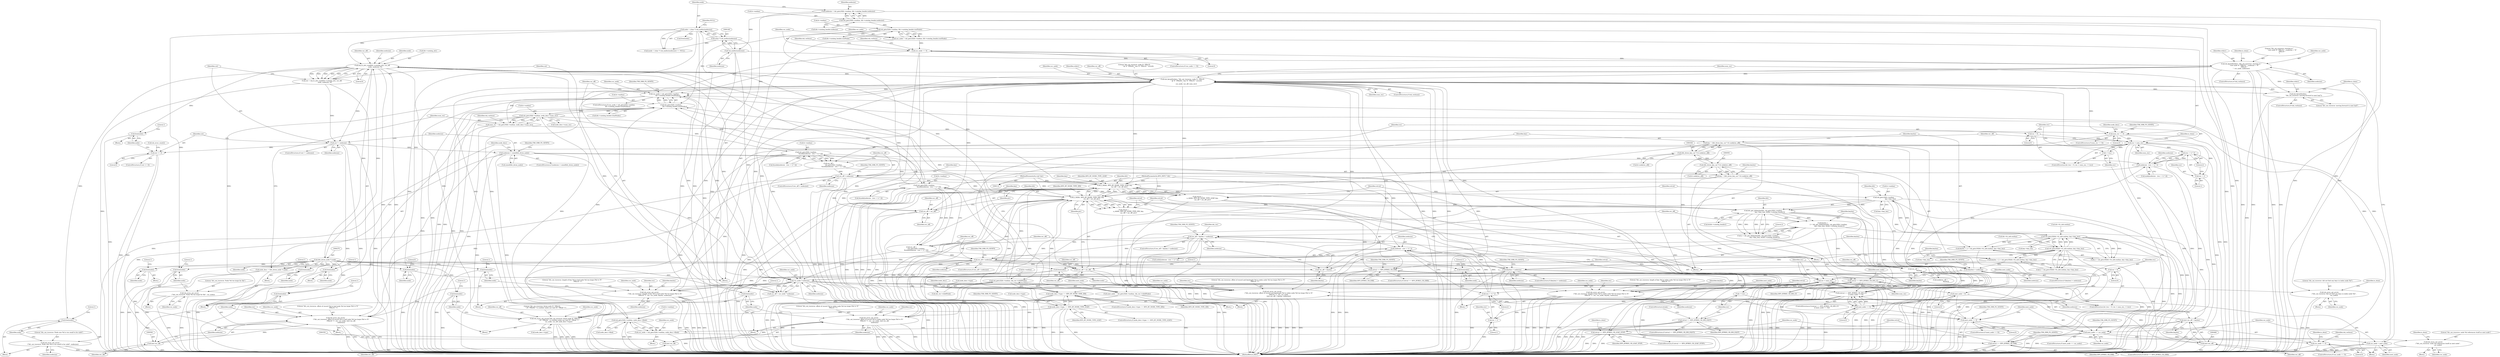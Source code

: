 digraph "0_sleuthkit_114cd3d0aac8bd1aeaf4b33840feb0163d342d5b@API" {
"1000227" [label="(Call,tsk_fs_attr_read(hfs->catalog_attr, cur_off,\n            node, nodesize, 0))"];
"1000220" [label="(Call,cur_off = cur_node * nodesize)"];
"1000222" [label="(Call,cur_node * nodesize)"];
"1000199" [label="(Call,cur_node > tsk_getu32(fs->endian,\n                hfs->catalog_header.totalNodes))"];
"1000283" [label="(Call,tsk_fprintf(stderr, \"hfs_cat_traverse: node %\" PRIu32\n                \" @ %\" PRIu64 \" has %\" PRIu16 \" records\n\",\n                cur_node, cur_off, num_rec))"];
"1000181" [label="(Call,tsk_fprintf(stderr, \"hfs_cat_traverse: starting at \"\n            \"root node %\" PRIu32 \"; nodesize = %\"\n            PRIu16 \"\n\", cur_node, nodesize))"];
"1000166" [label="(Call,cur_node == 0)"];
"1000154" [label="(Call,cur_node = tsk_getu32(fs->endian, hfs->catalog_header.rootNode))"];
"1000156" [label="(Call,tsk_getu32(fs->endian, hfs->catalog_header.rootNode))"];
"1000134" [label="(Call,tsk_getu16(fs->endian, hfs->catalog_header.nodesize))"];
"1000149" [label="(Call,tsk_malloc(nodesize))"];
"1000132" [label="(Call,nodesize = tsk_getu16(fs->endian, hfs->catalog_header.nodesize))"];
"1000683" [label="(Call,tsk_fprintf(stderr,\n                        \"hfs_cat_traverse: moving forward to next leaf\"))"];
"1000227" [label="(Call,tsk_fs_attr_read(hfs->catalog_attr, cur_off,\n            node, nodesize, 0))"];
"1000145" [label="(Call,node = (char *) tsk_malloc(nodesize))"];
"1000147" [label="(Call,(char *) tsk_malloc(nodesize))"];
"1000269" [label="(Call,(hfs_btree_node *) node)"];
"1000272" [label="(Call,num_rec = tsk_getu16(fs->endian, node_desc->num_rec))"];
"1000274" [label="(Call,tsk_getu16(fs->endian, node_desc->num_rec))"];
"1000201" [label="(Call,tsk_getu32(fs->endian,\n                hfs->catalog_header.totalNodes))"];
"1000555" [label="(Call,tsk_getu16(fs->endian,\n                    &node[nodesize - (rec + 1) * 2]))"];
"1000328" [label="(Call,tsk_getu16(fs->endian,\n                    &node[nodesize - (rec + 1) * 2]))"];
"1000486" [label="(Call,tsk_getu32(fs->endian, idx_rec->childNode))"];
"1000440" [label="(Call,tsk_getu16(fs->endian,\n                            key->key_len))"];
"1000373" [label="(Call,tsk_getu16(hfs->fs_info.endian, key->key_len))"];
"1000600" [label="(Call,tsk_getu16(hfs->fs_info.endian, key->key_len))"];
"1000666" [label="(Call,tsk_getu32(fs->endian, node_desc->flink))"];
"1000527" [label="(Call,cur_node = next_node)"];
"1000514" [label="(Call,next_node == cur_node)"];
"1000500" [label="(Call,next_node == 0)"];
"1000308" [label="(Call,next_node = 0)"];
"1000428" [label="(Call,next_node == 0)"];
"1000484" [label="(Call,next_node = tsk_getu32(fs->endian, idx_rec->childNode))"];
"1000674" [label="(Call,cur_node == 0)"];
"1000664" [label="(Call,cur_node = tsk_getu32(fs->endian, node_desc->flink))"];
"1000253" [label="(Call,nodesize < sizeof(hfs_btree_node))"];
"1000236" [label="(Call,cnt != nodesize)"];
"1000225" [label="(Call,cnt = tsk_fs_attr_read(hfs->catalog_attr, cur_off,\n            node, nodesize, 0))"];
"1000610" [label="(Call,(keylen) > nodesize)"];
"1000596" [label="(Call,keylen = 2 + tsk_getu16(hfs->fs_info.endian, key->key_len))"];
"1000570" [label="(Call,rec_off > nodesize)"];
"1000553" [label="(Call,rec_off =\n                    tsk_getu16(fs->endian,\n                    &node[nodesize - (rec + 1) * 2]))"];
"1000562" [label="(Call,nodesize - (rec + 1) * 2)"];
"1000564" [label="(Call,(rec + 1) * 2)"];
"1000543" [label="(Call,rec < num_rec)"];
"1000546" [label="(Call,++rec)"];
"1000540" [label="(Call,rec = 0)"];
"1000290" [label="(Call,num_rec == 0)"];
"1000452" [label="(Call,rec_off + keylen > nodesize)"];
"1000343" [label="(Call,rec_off > nodesize)"];
"1000326" [label="(Call,rec_off =\n                    tsk_getu16(fs->endian,\n                    &node[nodesize - (rec + 1) * 2]))"];
"1000335" [label="(Call,nodesize - (rec + 1) * 2)"];
"1000383" [label="(Call,(keylen) > nodesize)"];
"1000369" [label="(Call,keylen = 2 + tsk_getu16(hfs->fs_info.endian, key->key_len))"];
"1000337" [label="(Call,(rec + 1) * 2)"];
"1000316" [label="(Call,rec < num_rec)"];
"1000319" [label="(Call,++rec)"];
"1000313" [label="(Call,rec = 0)"];
"1000434" [label="(Call,keylen =\n                        2 + hfs_get_idxkeylen(hfs, tsk_getu16(fs->endian,\n                            key->key_len), &(hfs->catalog_header)))"];
"1000438" [label="(Call,hfs_get_idxkeylen(hfs, tsk_getu16(fs->endian,\n                            key->key_len), &(hfs->catalog_header)))"];
"1000401" [label="(Call,a_cb(hfs, HFS_BT_NODE_TYPE_IDX, key,\n                    cur_off + rec_off, ptr))"];
"1000628" [label="(Call,a_cb(hfs, HFS_BT_NODE_TYPE_LEAF, key,\n                    cur_off + rec_off, ptr))"];
"1000113" [label="(MethodParameterIn,HFS_INFO * hfs)"];
"1000532" [label="(Call,node_desc->type == HFS_BT_NODE_TYPE_LEAF)"];
"1000301" [label="(Call,node_desc->type == HFS_BT_NODE_TYPE_IDX)"];
"1000588" [label="(Call,key = (hfs_btree_key_cat *) & node[rec_off])"];
"1000590" [label="(Call,(hfs_btree_key_cat *) & node[rec_off])"];
"1000363" [label="(Call,(hfs_btree_key_cat *) & node[rec_off])"];
"1000115" [label="(MethodParameterIn,void *ptr)"];
"1000361" [label="(Call,key = (hfs_btree_key_cat *) & node[rec_off])"];
"1000241" [label="(Call,cnt >= 0)"];
"1000213" [label="(Call,tsk_error_set_errstr\n                (\"hfs_cat_traverse: Node %d too large for file\", cur_node))"];
"1000248" [label="(Call,free(node))"];
"1000263" [label="(Call,free(node))"];
"1000216" [label="(Call,free(node))"];
"1000267" [label="(Call,node_desc = (hfs_btree_node *) node)"];
"1000296" [label="(Call,free(node))"];
"1000357" [label="(Call,free(node))"];
"1000395" [label="(Call,free(node))"];
"1000418" [label="(Call,free(node))"];
"1000470" [label="(Call,free(node))"];
"1000584" [label="(Call,free(node))"];
"1000622" [label="(Call,free(node))"];
"1000655" [label="(Call,free(node))"];
"1000697" [label="(Call,free(node))"];
"1000701" [label="(Call,free(node))"];
"1000353" [label="(Call,(int) rec_off)"];
"1000349" [label="(Call,tsk_error_set_errstr\n                        (\"hfs_cat_traverse: offset of record %d in index node %d too large (%d vs %\"\n                        PRIu16 \")\", rec, cur_node, (int) rec_off,\n                        nodesize))"];
"1000389" [label="(Call,tsk_error_set_errstr\n                        (\"hfs_cat_traverse: length of key %d in index node %d too large (%d vs %\"\n                        PRIu16 \")\", rec, cur_node, keylen, nodesize))"];
"1000460" [label="(Call,tsk_error_set_errstr\n                            (\"hfs_cat_traverse: offset of record and keylength %d in index node %d too large (%d vs %\"\n                            PRIu16 \")\", rec, cur_node,\n                            (int) rec_off + keylen, nodesize))"];
"1000626" [label="(Call,retval =\n                    a_cb(hfs, HFS_BT_NODE_TYPE_LEAF, key,\n                    cur_off + rec_off, ptr))"];
"1000637" [label="(Call,retval == HFS_BTREE_CB_LEAF_STOP)"];
"1000647" [label="(Call,retval == HFS_BTREE_CB_ERR)"];
"1000410" [label="(Call,retval == HFS_BTREE_CB_ERR)"];
"1000425" [label="(Call,retval == HFS_BTREE_CB_IDX_LT)"];
"1000424" [label="(Call,(retval == HFS_BTREE_CB_IDX_LT)\n                    || (next_node == 0))"];
"1000494" [label="(Call,retval == HFS_BTREE_CB_IDX_EQGT)"];
"1000690" [label="(Call,tsk_error_set_errstr(\"hfs_cat_traverse: btree node %\" PRIu32\n                \" (%\" PRIu64 \") is neither index nor leaf (%\" PRIu8 \")\",\n                cur_node, cur_off, node_desc->type))"];
"1000399" [label="(Call,retval =\n                    a_cb(hfs, HFS_BT_NODE_TYPE_IDX, key,\n                    cur_off + rec_off, ptr))"];
"1000453" [label="(Call,rec_off + keylen)"];
"1000464" [label="(Call,(int) rec_off + keylen)"];
"1000481" [label="(Call,rec_off +\n                        keylen)"];
"1000436" [label="(Call,2 + hfs_get_idxkeylen(hfs, tsk_getu16(fs->endian,\n                            key->key_len), &(hfs->catalog_header)))"];
"1000405" [label="(Call,cur_off + rec_off)"];
"1000465" [label="(Call,(int) rec_off)"];
"1000338" [label="(Call,rec + 1)"];
"1000580" [label="(Call,(int) rec_off)"];
"1000576" [label="(Call,tsk_error_set_errstr\n                        (\"hfs_cat_traverse: offset of record %d in leaf node %d too large (%d vs %\"\n                        PRIu16 \")\", rec, cur_node, (int) rec_off,\n                        nodesize))"];
"1000616" [label="(Call,tsk_error_set_errstr\n                        (\"hfs_cat_traverse: length of key %d in leaf node %d too large (%d vs %\"\n                        PRIu16 \")\", rec, cur_node, keylen, nodesize))"];
"1000632" [label="(Call,cur_off + rec_off)"];
"1000565" [label="(Call,rec + 1)"];
"1000506" [label="(Call,tsk_error_set_errstr\n                    (\"hfs_cat_traverse: did not find any keys in index node %d\",\n                    cur_node))"];
"1000520" [label="(Call,tsk_error_set_errstr\n                    (\"hfs_cat_traverse: node %d references itself as next node\",\n                    cur_node))"];
"1000260" [label="(Call,tsk_error_set_errstr\n            (\"hfs_cat_traverse: Node size %d is too small to be valid\", nodesize))"];
"1000457" [label="(Block,)"];
"1000609" [label="(ControlStructure,if ((keylen) > nodesize))"];
"1000673" [label="(ControlStructure,if (cur_node == 0))"];
"1000315" [label="(Literal,0)"];
"1000217" [label="(Identifier,node)"];
"1000369" [label="(Call,keylen = 2 + tsk_getu16(hfs->fs_info.endian, key->key_len))"];
"1000429" [label="(Identifier,next_node)"];
"1000556" [label="(Call,fs->endian)"];
"1000465" [label="(Call,(int) rec_off)"];
"1000373" [label="(Call,tsk_getu16(hfs->fs_info.endian, key->key_len))"];
"1000395" [label="(Call,free(node))"];
"1000667" [label="(Call,fs->endian)"];
"1000562" [label="(Call,nodesize - (rec + 1) * 2)"];
"1000630" [label="(Identifier,HFS_BT_NODE_TYPE_LEAF)"];
"1000521" [label="(Literal,\"hfs_cat_traverse: node %d references itself as next node\")"];
"1000284" [label="(Identifier,stderr)"];
"1000240" [label="(ControlStructure,if (cnt >= 0))"];
"1000219" [label="(Literal,1)"];
"1000374" [label="(Call,hfs->fs_info.endian)"];
"1000290" [label="(Call,num_rec == 0)"];
"1000386" [label="(Block,)"];
"1000392" [label="(Identifier,cur_node)"];
"1000291" [label="(Identifier,num_rec)"];
"1000690" [label="(Call,tsk_error_set_errstr(\"hfs_cat_traverse: btree node %\" PRIu32\n                \" (%\" PRIu64 \") is neither index nor leaf (%\" PRIu8 \")\",\n                cur_node, cur_off, node_desc->type))"];
"1000384" [label="(Identifier,keylen)"];
"1000621" [label="(Identifier,nodesize)"];
"1000613" [label="(Block,)"];
"1000547" [label="(Identifier,rec)"];
"1000532" [label="(Call,node_desc->type == HFS_BT_NODE_TYPE_LEAF)"];
"1000154" [label="(Call,cur_node = tsk_getu32(fs->endian, hfs->catalog_header.rootNode))"];
"1000464" [label="(Call,(int) rec_off + keylen)"];
"1000447" [label="(Call,&(hfs->catalog_header))"];
"1000579" [label="(Identifier,cur_node)"];
"1000254" [label="(Identifier,nodesize)"];
"1000467" [label="(Identifier,rec_off)"];
"1000589" [label="(Identifier,key)"];
"1000236" [label="(Call,cnt != nodesize)"];
"1000296" [label="(Call,free(node))"];
"1000682" [label="(Identifier,tsk_verbose)"];
"1000493" [label="(ControlStructure,if (retval == HFS_BTREE_CB_IDX_EQGT))"];
"1000353" [label="(Call,(int) rec_off)"];
"1000704" [label="(Literal,0)"];
"1000560" [label="(Call,node[nodesize - (rec + 1) * 2])"];
"1000642" [label="(Identifier,is_done)"];
"1000383" [label="(Call,(keylen) > nodesize)"];
"1000358" [label="(Identifier,node)"];
"1000337" [label="(Call,(rec + 1) * 2)"];
"1000566" [label="(Identifier,rec)"];
"1000629" [label="(Identifier,hfs)"];
"1000150" [label="(Identifier,nodesize)"];
"1000222" [label="(Call,cur_node * nodesize)"];
"1000370" [label="(Identifier,keylen)"];
"1000649" [label="(Identifier,HFS_BTREE_CB_ERR)"];
"1000314" [label="(Identifier,rec)"];
"1000502" [label="(Literal,0)"];
"1000675" [label="(Identifier,cur_node)"];
"1000344" [label="(Identifier,rec_off)"];
"1000168" [label="(Literal,0)"];
"1000693" [label="(Identifier,cur_off)"];
"1000268" [label="(Identifier,node_desc)"];
"1000234" [label="(Literal,0)"];
"1000577" [label="(Literal,\"hfs_cat_traverse: offset of record %d in leaf node %d too large (%d vs %\"\n                        PRIu16 \")\")"];
"1000249" [label="(Identifier,node)"];
"1000515" [label="(Identifier,next_node)"];
"1000503" [label="(Block,)"];
"1000233" [label="(Identifier,nodesize)"];
"1000241" [label="(Call,cnt >= 0)"];
"1000252" [label="(ControlStructure,if (nodesize < sizeof(hfs_btree_node)))"];
"1000411" [label="(Identifier,retval)"];
"1000546" [label="(Call,++rec)"];
"1000335" [label="(Call,nodesize - (rec + 1) * 2)"];
"1000470" [label="(Call,free(node))"];
"1000436" [label="(Call,2 + hfs_get_idxkeylen(hfs, tsk_getu16(fs->endian,\n                            key->key_len), &(hfs->catalog_header)))"];
"1000412" [label="(Identifier,HFS_BTREE_CB_ERR)"];
"1000455" [label="(Identifier,keylen)"];
"1000665" [label="(Identifier,cur_node)"];
"1000338" [label="(Call,rec + 1)"];
"1000490" [label="(Call,idx_rec->childNode)"];
"1000282" [label="(Identifier,tsk_verbose)"];
"1000260" [label="(Call,tsk_error_set_errstr\n            (\"hfs_cat_traverse: Node size %d is too small to be valid\", nodesize))"];
"1000228" [label="(Call,hfs->catalog_attr)"];
"1000587" [label="(Literal,1)"];
"1000245" [label="(Call,tsk_error_reset())"];
"1000528" [label="(Identifier,cur_node)"];
"1000340" [label="(Literal,1)"];
"1000216" [label="(Call,free(node))"];
"1000394" [label="(Identifier,nodesize)"];
"1000409" [label="(ControlStructure,if (retval == HFS_BTREE_CB_ERR))"];
"1000483" [label="(Identifier,keylen)"];
"1000239" [label="(Block,)"];
"1000514" [label="(Call,next_node == cur_node)"];
"1000213" [label="(Call,tsk_error_set_errstr\n                (\"hfs_cat_traverse: Node %d too large for file\", cur_node))"];
"1000308" [label="(Call,next_node = 0)"];
"1000212" [label="(Identifier,TSK_ERR_FS_GENFS)"];
"1000292" [label="(Literal,0)"];
"1000460" [label="(Call,tsk_error_set_errstr\n                            (\"hfs_cat_traverse: offset of record and keylength %d in index node %d too large (%d vs %\"\n                            PRIu16 \")\", rec, cur_node,\n                            (int) rec_off + keylen, nodesize))"];
"1000184" [label="(Identifier,cur_node)"];
"1000133" [label="(Identifier,nodesize)"];
"1000223" [label="(Identifier,cur_node)"];
"1000611" [label="(Identifier,keylen)"];
"1000418" [label="(Call,free(node))"];
"1000452" [label="(Call,rec_off + keylen > nodesize)"];
"1000652" [label="(Identifier,TSK_ERR_FS_GENFS)"];
"1000205" [label="(Call,hfs->catalog_header.totalNodes)"];
"1000637" [label="(Call,retval == HFS_BTREE_CB_LEAF_STOP)"];
"1000661" [label="(Identifier,is_done)"];
"1000287" [label="(Identifier,cur_off)"];
"1000592" [label="(Call,& node[rec_off])"];
"1000316" [label="(Call,rec < num_rec)"];
"1000185" [label="(Identifier,nodesize)"];
"1000351" [label="(Identifier,rec)"];
"1000499" [label="(ControlStructure,if (next_node == 0))"];
"1000687" [label="(Block,)"];
"1000628" [label="(Call,a_cb(hfs, HFS_BT_NODE_TYPE_LEAF, key,\n                    cur_off + rec_off, ptr))"];
"1000568" [label="(Literal,2)"];
"1000295" [label="(Identifier,TSK_ERR_FS_GENFS)"];
"1000425" [label="(Call,retval == HFS_BTREE_CB_IDX_LT)"];
"1000363" [label="(Call,(hfs_btree_key_cat *) & node[rec_off])"];
"1000498" [label="(ControlStructure,break;)"];
"1000482" [label="(Identifier,rec_off)"];
"1000191" [label="(Identifier,is_done)"];
"1000481" [label="(Call,rec_off +\n                        keylen)"];
"1000167" [label="(Identifier,cur_node)"];
"1000300" [label="(ControlStructure,if (node_desc->type == HFS_BT_NODE_TYPE_IDX))"];
"1000529" [label="(Identifier,next_node)"];
"1000647" [label="(Call,retval == HFS_BTREE_CB_ERR)"];
"1000193" [label="(Block,)"];
"1000182" [label="(Identifier,stderr)"];
"1000618" [label="(Identifier,rec)"];
"1000633" [label="(Identifier,cur_off)"];
"1000441" [label="(Call,fs->endian)"];
"1000527" [label="(Call,cur_node = next_node)"];
"1000342" [label="(ControlStructure,if (rec_off > nodesize))"];
"1000612" [label="(Identifier,nodesize)"];
"1000691" [label="(Literal,\"hfs_cat_traverse: btree node %\" PRIu32\n                \" (%\" PRIu64 \") is neither index nor leaf (%\" PRIu8 \")\")"];
"1000225" [label="(Call,cnt = tsk_fs_attr_read(hfs->catalog_attr, cur_off,\n            node, nodesize, 0))"];
"1000658" [label="(Literal,1)"];
"1000510" [label="(Identifier,is_done)"];
"1000578" [label="(Identifier,rec)"];
"1000348" [label="(Identifier,TSK_ERR_FS_GENFS)"];
"1000288" [label="(Identifier,num_rec)"];
"1000700" [label="(Literal,1)"];
"1000382" [label="(ControlStructure,if ((keylen) > nodesize))"];
"1000341" [label="(Literal,2)"];
"1000400" [label="(Identifier,retval)"];
"1000616" [label="(Call,tsk_error_set_errstr\n                        (\"hfs_cat_traverse: length of key %d in leaf node %d too large (%d vs %\"\n                        PRIu16 \")\", rec, cur_node, keylen, nodesize))"];
"1000486" [label="(Call,tsk_getu32(fs->endian, idx_rec->childNode))"];
"1000508" [label="(Identifier,cur_node)"];
"1000301" [label="(Call,node_desc->type == HFS_BT_NODE_TYPE_IDX)"];
"1000237" [label="(Identifier,cnt)"];
"1000541" [label="(Identifier,rec)"];
"1000544" [label="(Identifier,rec)"];
"1000257" [label="(Block,)"];
"1000145" [label="(Call,node = (char *) tsk_malloc(nodesize))"];
"1000181" [label="(Call,tsk_fprintf(stderr, \"hfs_cat_traverse: starting at \"\n            \"root node %\" PRIu32 \"; nodesize = %\"\n            PRIu16 \"\n\", cur_node, nodesize))"];
"1000620" [label="(Identifier,keylen)"];
"1000243" [label="(Literal,0)"];
"1000439" [label="(Identifier,hfs)"];
"1000116" [label="(Block,)"];
"1000424" [label="(Call,(retval == HFS_BTREE_CB_IDX_LT)\n                    || (next_node == 0))"];
"1000356" [label="(Identifier,nodesize)"];
"1000507" [label="(Literal,\"hfs_cat_traverse: did not find any keys in index node %d\")"];
"1000319" [label="(Call,++rec)"];
"1000343" [label="(Call,rec_off > nodesize)"];
"1000210" [label="(Block,)"];
"1000391" [label="(Identifier,rec)"];
"1000519" [label="(Identifier,TSK_ERR_FS_GENFS)"];
"1000421" [label="(Literal,1)"];
"1000403" [label="(Identifier,HFS_BT_NODE_TYPE_IDX)"];
"1000702" [label="(Identifier,node)"];
"1000524" [label="(Identifier,is_done)"];
"1000650" [label="(Block,)"];
"1000261" [label="(Literal,\"hfs_cat_traverse: Node size %d is too small to be valid\")"];
"1000588" [label="(Call,key = (hfs_btree_key_cat *) & node[rec_off])"];
"1000360" [label="(Literal,1)"];
"1000355" [label="(Identifier,rec_off)"];
"1000545" [label="(Identifier,num_rec)"];
"1000313" [label="(Call,rec = 0)"];
"1000405" [label="(Call,cur_off + rec_off)"];
"1000684" [label="(Identifier,stderr)"];
"1000151" [label="(Identifier,NULL)"];
"1000473" [label="(Literal,1)"];
"1000242" [label="(Identifier,cnt)"];
"1000289" [label="(ControlStructure,if (num_rec == 0))"];
"1000534" [label="(Identifier,node_desc)"];
"1000132" [label="(Call,nodesize = tsk_getu16(fs->endian, hfs->catalog_header.nodesize))"];
"1000540" [label="(Call,rec = 0)"];
"1000505" [label="(Identifier,TSK_ERR_FS_GENFS)"];
"1000310" [label="(Literal,0)"];
"1000500" [label="(Call,next_node == 0)"];
"1000134" [label="(Call,tsk_getu16(fs->endian, hfs->catalog_header.nodesize))"];
"1000600" [label="(Call,tsk_getu16(hfs->fs_info.endian, key->key_len))"];
"1000573" [label="(Block,)"];
"1000440" [label="(Call,tsk_getu16(fs->endian,\n                            key->key_len))"];
"1000701" [label="(Call,free(node))"];
"1000664" [label="(Call,cur_node = tsk_getu32(fs->endian, node_desc->flink))"];
"1000155" [label="(Identifier,cur_node)"];
"1000345" [label="(Identifier,nodesize)"];
"1000293" [label="(Block,)"];
"1000656" [label="(Identifier,node)"];
"1000346" [label="(Block,)"];
"1000413" [label="(Block,)"];
"1000461" [label="(Literal,\"hfs_cat_traverse: offset of record and keylength %d in index node %d too large (%d vs %\"\n                            PRIu16 \")\")"];
"1000625" [label="(Literal,1)"];
"1000584" [label="(Call,free(node))"];
"1000357" [label="(Call,free(node))"];
"1000259" [label="(Identifier,TSK_ERR_FS_GENFS)"];
"1000569" [label="(ControlStructure,if (rec_off > nodesize))"];
"1000663" [label="(Block,)"];
"1000631" [label="(Identifier,key)"];
"1000536" [label="(Identifier,HFS_BT_NODE_TYPE_LEAF)"];
"1000404" [label="(Identifier,key)"];
"1000646" [label="(ControlStructure,if (retval == HFS_BTREE_CB_ERR))"];
"1000410" [label="(Call,retval == HFS_BTREE_CB_ERR)"];
"1000281" [label="(ControlStructure,if (tsk_verbose))"];
"1000555" [label="(Call,tsk_getu16(fs->endian,\n                    &node[nodesize - (rec + 1) * 2]))"];
"1000572" [label="(Identifier,nodesize)"];
"1000273" [label="(Identifier,num_rec)"];
"1000407" [label="(Identifier,rec_off)"];
"1000632" [label="(Call,cur_off + rec_off)"];
"1000147" [label="(Call,(char *) tsk_malloc(nodesize))"];
"1000423" [label="(ControlStructure,if ((retval == HFS_BTREE_CB_IDX_LT)\n                    || (next_node == 0)))"];
"1000676" [label="(Literal,0)"];
"1000548" [label="(Block,)"];
"1000501" [label="(Identifier,next_node)"];
"1000321" [label="(Block,)"];
"1000617" [label="(Literal,\"hfs_cat_traverse: length of key %d in leaf node %d too large (%d vs %\"\n                        PRIu16 \")\")"];
"1000361" [label="(Call,key = (hfs_btree_key_cat *) & node[rec_off])"];
"1000681" [label="(ControlStructure,if (tsk_verbose))"];
"1000113" [label="(MethodParameterIn,HFS_INFO * hfs)"];
"1000171" [label="(Identifier,tsk_verbose)"];
"1000655" [label="(Call,free(node))"];
"1000187" [label="(Identifier,is_done)"];
"1000200" [label="(Identifier,cur_node)"];
"1000697" [label="(Call,free(node))"];
"1000635" [label="(Identifier,ptr)"];
"1000160" [label="(Call,hfs->catalog_header.rootNode)"];
"1000232" [label="(Identifier,node)"];
"1000238" [label="(Identifier,nodesize)"];
"1000221" [label="(Identifier,cur_off)"];
"1000597" [label="(Identifier,keylen)"];
"1000606" [label="(Call,key->key_len)"];
"1000255" [label="(Call,sizeof(hfs_btree_node))"];
"1000456" [label="(Identifier,nodesize)"];
"1000567" [label="(Literal,1)"];
"1000431" [label="(Block,)"];
"1000585" [label="(Identifier,node)"];
"1000694" [label="(Call,node_desc->type)"];
"1000553" [label="(Call,rec_off =\n                    tsk_getu16(fs->endian,\n                    &node[nodesize - (rec + 1) * 2]))"];
"1000274" [label="(Call,tsk_getu16(fs->endian, node_desc->num_rec))"];
"1000533" [label="(Call,node_desc->type)"];
"1000402" [label="(Identifier,hfs)"];
"1000485" [label="(Identifier,next_node)"];
"1000235" [label="(ControlStructure,if (cnt != nodesize))"];
"1000262" [label="(Identifier,nodesize)"];
"1000674" [label="(Call,cur_node == 0)"];
"1000634" [label="(Identifier,rec_off)"];
"1000215" [label="(Identifier,cur_node)"];
"1000115" [label="(MethodParameterIn,void *ptr)"];
"1000231" [label="(Identifier,cur_off)"];
"1000198" [label="(ControlStructure,if (cur_node > tsk_getu32(fs->endian,\n                hfs->catalog_header.totalNodes)))"];
"1000564" [label="(Call,(rec + 1) * 2)"];
"1000495" [label="(Identifier,retval)"];
"1000639" [label="(Identifier,HFS_BTREE_CB_LEAF_STOP)"];
"1000623" [label="(Identifier,node)"];
"1000349" [label="(Call,tsk_error_set_errstr\n                        (\"hfs_cat_traverse: offset of record %d in index node %d too large (%d vs %\"\n                        PRIu16 \")\", rec, cur_node, (int) rec_off,\n                        nodesize))"];
"1000468" [label="(Identifier,keylen)"];
"1000469" [label="(Identifier,nodesize)"];
"1000297" [label="(Identifier,node)"];
"1000683" [label="(Call,tsk_fprintf(stderr,\n                        \"hfs_cat_traverse: moving forward to next leaf\"))"];
"1000531" [label="(ControlStructure,if (node_desc->type == HFS_BT_NODE_TYPE_LEAF))"];
"1000598" [label="(Call,2 + tsk_getu16(hfs->fs_info.endian, key->key_len))"];
"1000135" [label="(Call,fs->endian)"];
"1000220" [label="(Call,cur_off = cur_node * nodesize)"];
"1000201" [label="(Call,tsk_getu32(fs->endian,\n                hfs->catalog_header.totalNodes))"];
"1000399" [label="(Call,retval =\n                    a_cb(hfs, HFS_BT_NODE_TYPE_IDX, key,\n                    cur_off + rec_off, ptr))"];
"1000269" [label="(Call,(hfs_btree_node *) node)"];
"1000438" [label="(Call,hfs_get_idxkeylen(hfs, tsk_getu16(fs->endian,\n                            key->key_len), &(hfs->catalog_header)))"];
"1000698" [label="(Identifier,node)"];
"1000175" [label="(Call,free(node))"];
"1000516" [label="(Identifier,cur_node)"];
"1000275" [label="(Call,fs->endian)"];
"1000149" [label="(Call,tsk_malloc(nodesize))"];
"1000179" [label="(ControlStructure,if (tsk_verbose))"];
"1000224" [label="(Identifier,nodesize)"];
"1000271" [label="(Identifier,node)"];
"1000398" [label="(Literal,1)"];
"1000166" [label="(Call,cur_node == 0)"];
"1000685" [label="(Literal,\"hfs_cat_traverse: moving forward to next leaf\")"];
"1000419" [label="(Identifier,node)"];
"1000627" [label="(Identifier,retval)"];
"1000596" [label="(Call,keylen = 2 + tsk_getu16(hfs->fs_info.endian, key->key_len))"];
"1000396" [label="(Identifier,node)"];
"1000487" [label="(Call,fs->endian)"];
"1000303" [label="(Identifier,node_desc)"];
"1000283" [label="(Call,tsk_fprintf(stderr, \"hfs_cat_traverse: node %\" PRIu32\n                \" @ %\" PRIu64 \" has %\" PRIu16 \" records\n\",\n                cur_node, cur_off, num_rec))"];
"1000576" [label="(Call,tsk_error_set_errstr\n                        (\"hfs_cat_traverse: offset of record %d in leaf node %d too large (%d vs %\"\n                        PRIu16 \")\", rec, cur_node, (int) rec_off,\n                        nodesize))"];
"1000484" [label="(Call,next_node = tsk_getu32(fs->endian, idx_rec->childNode))"];
"1000626" [label="(Call,retval =\n                    a_cb(hfs, HFS_BT_NODE_TYPE_LEAF, key,\n                    cur_off + rec_off, ptr))"];
"1000333" [label="(Call,node[nodesize - (rec + 1) * 2])"];
"1000570" [label="(Call,rec_off > nodesize)"];
"1000227" [label="(Call,tsk_fs_attr_read(hfs->catalog_attr, cur_off,\n            node, nodesize, 0))"];
"1000615" [label="(Identifier,TSK_ERR_FS_GENFS)"];
"1000320" [label="(Identifier,rec)"];
"1000542" [label="(Literal,0)"];
"1000328" [label="(Call,tsk_getu16(fs->endian,\n                    &node[nodesize - (rec + 1) * 2]))"];
"1000543" [label="(Call,rec < num_rec)"];
"1000679" [label="(Identifier,is_done)"];
"1000463" [label="(Identifier,cur_node)"];
"1000317" [label="(Identifier,rec)"];
"1000705" [label="(MethodReturn,RET)"];
"1000305" [label="(Identifier,HFS_BT_NODE_TYPE_IDX)"];
"1000272" [label="(Call,num_rec = tsk_getu16(fs->endian, node_desc->num_rec))"];
"1000248" [label="(Call,free(node))"];
"1000329" [label="(Call,fs->endian)"];
"1000385" [label="(Identifier,nodesize)"];
"1000350" [label="(Literal,\"hfs_cat_traverse: offset of record %d in index node %d too large (%d vs %\"\n                        PRIu16 \")\")"];
"1000157" [label="(Call,fs->endian)"];
"1000251" [label="(Literal,1)"];
"1000539" [label="(ControlStructure,for (rec = 0; rec < num_rec; ++rec))"];
"1000571" [label="(Identifier,rec_off)"];
"1000371" [label="(Call,2 + tsk_getu16(hfs->fs_info.endian, key->key_len))"];
"1000336" [label="(Identifier,nodesize)"];
"1000401" [label="(Call,a_cb(hfs, HFS_BT_NODE_TYPE_IDX, key,\n                    cur_off + rec_off, ptr))"];
"1000451" [label="(ControlStructure,if (rec_off + keylen > nodesize))"];
"1000689" [label="(Identifier,TSK_ERR_FS_GENFS)"];
"1000565" [label="(Call,rec + 1)"];
"1000253" [label="(Call,nodesize < sizeof(hfs_btree_node))"];
"1000390" [label="(Literal,\"hfs_cat_traverse: length of key %d in index node %d too large (%d vs %\"\n                        PRIu16 \")\")"];
"1000496" [label="(Identifier,HFS_BTREE_CB_IDX_EQGT)"];
"1000622" [label="(Call,free(node))"];
"1000437" [label="(Literal,2)"];
"1000517" [label="(Block,)"];
"1000444" [label="(Call,key->key_len)"];
"1000590" [label="(Call,(hfs_btree_key_cat *) & node[rec_off])"];
"1000299" [label="(Literal,1)"];
"1000267" [label="(Call,node_desc = (hfs_btree_node *) node)"];
"1000285" [label="(Literal,\"hfs_cat_traverse: node %\" PRIu32\n                \" @ %\" PRIu64 \" has %\" PRIu16 \" records\n\")"];
"1000494" [label="(Call,retval == HFS_BTREE_CB_IDX_EQGT)"];
"1000462" [label="(Identifier,rec)"];
"1000326" [label="(Call,rec_off =\n                    tsk_getu16(fs->endian,\n                    &node[nodesize - (rec + 1) * 2]))"];
"1000352" [label="(Identifier,cur_node)"];
"1000619" [label="(Identifier,cur_node)"];
"1000165" [label="(ControlStructure,if (cur_node == 0))"];
"1000199" [label="(Call,cur_node > tsk_getu32(fs->endian,\n                hfs->catalog_header.totalNodes))"];
"1000146" [label="(Identifier,node)"];
"1000393" [label="(Identifier,keylen)"];
"1000692" [label="(Identifier,cur_node)"];
"1000554" [label="(Identifier,rec_off)"];
"1000601" [label="(Call,hfs->fs_info.endian)"];
"1000430" [label="(Literal,0)"];
"1000415" [label="(Identifier,TSK_ERR_FS_GENFS)"];
"1000339" [label="(Identifier,rec)"];
"1000379" [label="(Call,key->key_len)"];
"1000479" [label="(Call,node[rec_off +\n                        keylen])"];
"1000306" [label="(Block,)"];
"1000670" [label="(Call,node_desc->flink)"];
"1000362" [label="(Identifier,key)"];
"1000666" [label="(Call,tsk_getu32(fs->endian, node_desc->flink))"];
"1000610" [label="(Call,(keylen) > nodesize)"];
"1000506" [label="(Call,tsk_error_set_errstr\n                    (\"hfs_cat_traverse: did not find any keys in index node %d\",\n                    cur_node))"];
"1000327" [label="(Identifier,rec_off)"];
"1000520" [label="(Call,tsk_error_set_errstr\n                    (\"hfs_cat_traverse: node %d references itself as next node\",\n                    cur_node))"];
"1000226" [label="(Identifier,cnt)"];
"1000389" [label="(Call,tsk_error_set_errstr\n                        (\"hfs_cat_traverse: length of key %d in index node %d too large (%d vs %\"\n                        PRIu16 \")\", rec, cur_node, keylen, nodesize))"];
"1000583" [label="(Identifier,nodesize)"];
"1000471" [label="(Identifier,node)"];
"1000408" [label="(Identifier,ptr)"];
"1000575" [label="(Identifier,TSK_ERR_FS_GENFS)"];
"1000454" [label="(Identifier,rec_off)"];
"1000563" [label="(Identifier,nodesize)"];
"1000636" [label="(ControlStructure,if (retval == HFS_BTREE_CB_LEAF_STOP))"];
"1000427" [label="(Identifier,HFS_BTREE_CB_IDX_LT)"];
"1000180" [label="(Identifier,tsk_verbose)"];
"1000449" [label="(Identifier,hfs)"];
"1000286" [label="(Identifier,cur_node)"];
"1000580" [label="(Call,(int) rec_off)"];
"1000214" [label="(Literal,\"hfs_cat_traverse: Node %d too large for file\")"];
"1000312" [label="(ControlStructure,for (rec = 0; rec < num_rec; ++rec))"];
"1000434" [label="(Call,keylen =\n                        2 + hfs_get_idxkeylen(hfs, tsk_getu16(fs->endian,\n                            key->key_len), &(hfs->catalog_header)))"];
"1000459" [label="(Identifier,TSK_ERR_FS_GENFS)"];
"1000138" [label="(Call,hfs->catalog_header.nodesize)"];
"1000309" [label="(Identifier,next_node)"];
"1000559" [label="(Call,&node[nodesize - (rec + 1) * 2])"];
"1000318" [label="(Identifier,num_rec)"];
"1000278" [label="(Call,node_desc->num_rec)"];
"1000365" [label="(Call,& node[rec_off])"];
"1000638" [label="(Identifier,retval)"];
"1000426" [label="(Identifier,retval)"];
"1000302" [label="(Call,node_desc->type)"];
"1000475" [label="(Identifier,idx_rec)"];
"1000453" [label="(Call,rec_off + keylen)"];
"1000522" [label="(Identifier,cur_node)"];
"1000202" [label="(Call,fs->endian)"];
"1000406" [label="(Identifier,cur_off)"];
"1000435" [label="(Identifier,keylen)"];
"1000388" [label="(Identifier,TSK_ERR_FS_GENFS)"];
"1000144" [label="(Call,(node = (char *) tsk_malloc(nodesize)) == NULL)"];
"1000264" [label="(Identifier,node)"];
"1000428" [label="(Call,next_node == 0)"];
"1000648" [label="(Identifier,retval)"];
"1000332" [label="(Call,&node[nodesize - (rec + 1) * 2])"];
"1000156" [label="(Call,tsk_getu32(fs->endian, hfs->catalog_header.rootNode))"];
"1000266" [label="(Literal,1)"];
"1000263" [label="(Call,free(node))"];
"1000183" [label="(Literal,\"hfs_cat_traverse: starting at \"\n            \"root node %\" PRIu32 \"; nodesize = %\"\n            PRIu16 \"\n\")"];
"1000513" [label="(ControlStructure,if (next_node == cur_node))"];
"1000582" [label="(Identifier,rec_off)"];
"1000227" -> "1000225"  [label="AST: "];
"1000227" -> "1000234"  [label="CFG: "];
"1000228" -> "1000227"  [label="AST: "];
"1000231" -> "1000227"  [label="AST: "];
"1000232" -> "1000227"  [label="AST: "];
"1000233" -> "1000227"  [label="AST: "];
"1000234" -> "1000227"  [label="AST: "];
"1000225" -> "1000227"  [label="CFG: "];
"1000227" -> "1000705"  [label="DDG: "];
"1000227" -> "1000705"  [label="DDG: "];
"1000227" -> "1000225"  [label="DDG: "];
"1000227" -> "1000225"  [label="DDG: "];
"1000227" -> "1000225"  [label="DDG: "];
"1000227" -> "1000225"  [label="DDG: "];
"1000227" -> "1000225"  [label="DDG: "];
"1000220" -> "1000227"  [label="DDG: "];
"1000145" -> "1000227"  [label="DDG: "];
"1000269" -> "1000227"  [label="DDG: "];
"1000222" -> "1000227"  [label="DDG: "];
"1000227" -> "1000236"  [label="DDG: "];
"1000227" -> "1000248"  [label="DDG: "];
"1000227" -> "1000263"  [label="DDG: "];
"1000227" -> "1000269"  [label="DDG: "];
"1000227" -> "1000283"  [label="DDG: "];
"1000227" -> "1000401"  [label="DDG: "];
"1000227" -> "1000405"  [label="DDG: "];
"1000227" -> "1000628"  [label="DDG: "];
"1000227" -> "1000632"  [label="DDG: "];
"1000227" -> "1000690"  [label="DDG: "];
"1000220" -> "1000193"  [label="AST: "];
"1000220" -> "1000222"  [label="CFG: "];
"1000221" -> "1000220"  [label="AST: "];
"1000222" -> "1000220"  [label="AST: "];
"1000226" -> "1000220"  [label="CFG: "];
"1000220" -> "1000705"  [label="DDG: "];
"1000222" -> "1000220"  [label="DDG: "];
"1000222" -> "1000220"  [label="DDG: "];
"1000222" -> "1000224"  [label="CFG: "];
"1000223" -> "1000222"  [label="AST: "];
"1000224" -> "1000222"  [label="AST: "];
"1000222" -> "1000705"  [label="DDG: "];
"1000222" -> "1000199"  [label="DDG: "];
"1000199" -> "1000222"  [label="DDG: "];
"1000181" -> "1000222"  [label="DDG: "];
"1000253" -> "1000222"  [label="DDG: "];
"1000149" -> "1000222"  [label="DDG: "];
"1000610" -> "1000222"  [label="DDG: "];
"1000452" -> "1000222"  [label="DDG: "];
"1000383" -> "1000222"  [label="DDG: "];
"1000222" -> "1000283"  [label="DDG: "];
"1000222" -> "1000349"  [label="DDG: "];
"1000222" -> "1000389"  [label="DDG: "];
"1000222" -> "1000460"  [label="DDG: "];
"1000222" -> "1000506"  [label="DDG: "];
"1000222" -> "1000514"  [label="DDG: "];
"1000222" -> "1000576"  [label="DDG: "];
"1000222" -> "1000616"  [label="DDG: "];
"1000222" -> "1000690"  [label="DDG: "];
"1000199" -> "1000198"  [label="AST: "];
"1000199" -> "1000201"  [label="CFG: "];
"1000200" -> "1000199"  [label="AST: "];
"1000201" -> "1000199"  [label="AST: "];
"1000212" -> "1000199"  [label="CFG: "];
"1000221" -> "1000199"  [label="CFG: "];
"1000199" -> "1000705"  [label="DDG: "];
"1000199" -> "1000705"  [label="DDG: "];
"1000283" -> "1000199"  [label="DDG: "];
"1000527" -> "1000199"  [label="DDG: "];
"1000181" -> "1000199"  [label="DDG: "];
"1000166" -> "1000199"  [label="DDG: "];
"1000674" -> "1000199"  [label="DDG: "];
"1000201" -> "1000199"  [label="DDG: "];
"1000201" -> "1000199"  [label="DDG: "];
"1000199" -> "1000213"  [label="DDG: "];
"1000283" -> "1000281"  [label="AST: "];
"1000283" -> "1000288"  [label="CFG: "];
"1000284" -> "1000283"  [label="AST: "];
"1000285" -> "1000283"  [label="AST: "];
"1000286" -> "1000283"  [label="AST: "];
"1000287" -> "1000283"  [label="AST: "];
"1000288" -> "1000283"  [label="AST: "];
"1000291" -> "1000283"  [label="CFG: "];
"1000283" -> "1000705"  [label="DDG: "];
"1000283" -> "1000705"  [label="DDG: "];
"1000283" -> "1000705"  [label="DDG: "];
"1000283" -> "1000705"  [label="DDG: "];
"1000181" -> "1000283"  [label="DDG: "];
"1000683" -> "1000283"  [label="DDG: "];
"1000272" -> "1000283"  [label="DDG: "];
"1000283" -> "1000290"  [label="DDG: "];
"1000283" -> "1000349"  [label="DDG: "];
"1000283" -> "1000389"  [label="DDG: "];
"1000283" -> "1000401"  [label="DDG: "];
"1000283" -> "1000405"  [label="DDG: "];
"1000283" -> "1000460"  [label="DDG: "];
"1000283" -> "1000506"  [label="DDG: "];
"1000283" -> "1000514"  [label="DDG: "];
"1000283" -> "1000576"  [label="DDG: "];
"1000283" -> "1000616"  [label="DDG: "];
"1000283" -> "1000628"  [label="DDG: "];
"1000283" -> "1000632"  [label="DDG: "];
"1000283" -> "1000683"  [label="DDG: "];
"1000283" -> "1000690"  [label="DDG: "];
"1000283" -> "1000690"  [label="DDG: "];
"1000181" -> "1000179"  [label="AST: "];
"1000181" -> "1000185"  [label="CFG: "];
"1000182" -> "1000181"  [label="AST: "];
"1000183" -> "1000181"  [label="AST: "];
"1000184" -> "1000181"  [label="AST: "];
"1000185" -> "1000181"  [label="AST: "];
"1000187" -> "1000181"  [label="CFG: "];
"1000181" -> "1000705"  [label="DDG: "];
"1000181" -> "1000705"  [label="DDG: "];
"1000181" -> "1000705"  [label="DDG: "];
"1000181" -> "1000705"  [label="DDG: "];
"1000166" -> "1000181"  [label="DDG: "];
"1000149" -> "1000181"  [label="DDG: "];
"1000181" -> "1000683"  [label="DDG: "];
"1000166" -> "1000165"  [label="AST: "];
"1000166" -> "1000168"  [label="CFG: "];
"1000167" -> "1000166"  [label="AST: "];
"1000168" -> "1000166"  [label="AST: "];
"1000171" -> "1000166"  [label="CFG: "];
"1000180" -> "1000166"  [label="CFG: "];
"1000166" -> "1000705"  [label="DDG: "];
"1000166" -> "1000705"  [label="DDG: "];
"1000154" -> "1000166"  [label="DDG: "];
"1000154" -> "1000116"  [label="AST: "];
"1000154" -> "1000156"  [label="CFG: "];
"1000155" -> "1000154"  [label="AST: "];
"1000156" -> "1000154"  [label="AST: "];
"1000167" -> "1000154"  [label="CFG: "];
"1000154" -> "1000705"  [label="DDG: "];
"1000156" -> "1000154"  [label="DDG: "];
"1000156" -> "1000154"  [label="DDG: "];
"1000156" -> "1000160"  [label="CFG: "];
"1000157" -> "1000156"  [label="AST: "];
"1000160" -> "1000156"  [label="AST: "];
"1000156" -> "1000705"  [label="DDG: "];
"1000156" -> "1000705"  [label="DDG: "];
"1000134" -> "1000156"  [label="DDG: "];
"1000156" -> "1000201"  [label="DDG: "];
"1000134" -> "1000132"  [label="AST: "];
"1000134" -> "1000138"  [label="CFG: "];
"1000135" -> "1000134"  [label="AST: "];
"1000138" -> "1000134"  [label="AST: "];
"1000132" -> "1000134"  [label="CFG: "];
"1000134" -> "1000705"  [label="DDG: "];
"1000134" -> "1000705"  [label="DDG: "];
"1000134" -> "1000132"  [label="DDG: "];
"1000134" -> "1000132"  [label="DDG: "];
"1000149" -> "1000147"  [label="AST: "];
"1000149" -> "1000150"  [label="CFG: "];
"1000150" -> "1000149"  [label="AST: "];
"1000147" -> "1000149"  [label="CFG: "];
"1000149" -> "1000705"  [label="DDG: "];
"1000149" -> "1000147"  [label="DDG: "];
"1000132" -> "1000149"  [label="DDG: "];
"1000132" -> "1000116"  [label="AST: "];
"1000133" -> "1000132"  [label="AST: "];
"1000146" -> "1000132"  [label="CFG: "];
"1000132" -> "1000705"  [label="DDG: "];
"1000683" -> "1000681"  [label="AST: "];
"1000683" -> "1000685"  [label="CFG: "];
"1000684" -> "1000683"  [label="AST: "];
"1000685" -> "1000683"  [label="AST: "];
"1000191" -> "1000683"  [label="CFG: "];
"1000683" -> "1000705"  [label="DDG: "];
"1000683" -> "1000705"  [label="DDG: "];
"1000145" -> "1000144"  [label="AST: "];
"1000145" -> "1000147"  [label="CFG: "];
"1000146" -> "1000145"  [label="AST: "];
"1000147" -> "1000145"  [label="AST: "];
"1000151" -> "1000145"  [label="CFG: "];
"1000145" -> "1000705"  [label="DDG: "];
"1000145" -> "1000705"  [label="DDG: "];
"1000145" -> "1000144"  [label="DDG: "];
"1000147" -> "1000145"  [label="DDG: "];
"1000145" -> "1000175"  [label="DDG: "];
"1000145" -> "1000216"  [label="DDG: "];
"1000145" -> "1000701"  [label="DDG: "];
"1000148" -> "1000147"  [label="AST: "];
"1000147" -> "1000705"  [label="DDG: "];
"1000147" -> "1000144"  [label="DDG: "];
"1000269" -> "1000267"  [label="AST: "];
"1000269" -> "1000271"  [label="CFG: "];
"1000270" -> "1000269"  [label="AST: "];
"1000271" -> "1000269"  [label="AST: "];
"1000267" -> "1000269"  [label="CFG: "];
"1000269" -> "1000216"  [label="DDG: "];
"1000269" -> "1000267"  [label="DDG: "];
"1000269" -> "1000296"  [label="DDG: "];
"1000269" -> "1000357"  [label="DDG: "];
"1000269" -> "1000395"  [label="DDG: "];
"1000269" -> "1000418"  [label="DDG: "];
"1000269" -> "1000470"  [label="DDG: "];
"1000269" -> "1000584"  [label="DDG: "];
"1000269" -> "1000622"  [label="DDG: "];
"1000269" -> "1000655"  [label="DDG: "];
"1000269" -> "1000697"  [label="DDG: "];
"1000269" -> "1000701"  [label="DDG: "];
"1000272" -> "1000193"  [label="AST: "];
"1000272" -> "1000274"  [label="CFG: "];
"1000273" -> "1000272"  [label="AST: "];
"1000274" -> "1000272"  [label="AST: "];
"1000282" -> "1000272"  [label="CFG: "];
"1000272" -> "1000705"  [label="DDG: "];
"1000274" -> "1000272"  [label="DDG: "];
"1000274" -> "1000272"  [label="DDG: "];
"1000272" -> "1000290"  [label="DDG: "];
"1000274" -> "1000278"  [label="CFG: "];
"1000275" -> "1000274"  [label="AST: "];
"1000278" -> "1000274"  [label="AST: "];
"1000274" -> "1000705"  [label="DDG: "];
"1000274" -> "1000705"  [label="DDG: "];
"1000274" -> "1000201"  [label="DDG: "];
"1000201" -> "1000274"  [label="DDG: "];
"1000274" -> "1000328"  [label="DDG: "];
"1000274" -> "1000555"  [label="DDG: "];
"1000274" -> "1000666"  [label="DDG: "];
"1000201" -> "1000205"  [label="CFG: "];
"1000202" -> "1000201"  [label="AST: "];
"1000205" -> "1000201"  [label="AST: "];
"1000201" -> "1000705"  [label="DDG: "];
"1000201" -> "1000705"  [label="DDG: "];
"1000555" -> "1000201"  [label="DDG: "];
"1000328" -> "1000201"  [label="DDG: "];
"1000486" -> "1000201"  [label="DDG: "];
"1000666" -> "1000201"  [label="DDG: "];
"1000555" -> "1000553"  [label="AST: "];
"1000555" -> "1000559"  [label="CFG: "];
"1000556" -> "1000555"  [label="AST: "];
"1000559" -> "1000555"  [label="AST: "];
"1000553" -> "1000555"  [label="CFG: "];
"1000555" -> "1000705"  [label="DDG: "];
"1000555" -> "1000705"  [label="DDG: "];
"1000555" -> "1000328"  [label="DDG: "];
"1000555" -> "1000553"  [label="DDG: "];
"1000555" -> "1000553"  [label="DDG: "];
"1000328" -> "1000555"  [label="DDG: "];
"1000555" -> "1000666"  [label="DDG: "];
"1000328" -> "1000326"  [label="AST: "];
"1000328" -> "1000332"  [label="CFG: "];
"1000329" -> "1000328"  [label="AST: "];
"1000332" -> "1000328"  [label="AST: "];
"1000326" -> "1000328"  [label="CFG: "];
"1000328" -> "1000705"  [label="DDG: "];
"1000328" -> "1000705"  [label="DDG: "];
"1000328" -> "1000326"  [label="DDG: "];
"1000328" -> "1000326"  [label="DDG: "];
"1000486" -> "1000328"  [label="DDG: "];
"1000328" -> "1000440"  [label="DDG: "];
"1000486" -> "1000484"  [label="AST: "];
"1000486" -> "1000490"  [label="CFG: "];
"1000487" -> "1000486"  [label="AST: "];
"1000490" -> "1000486"  [label="AST: "];
"1000484" -> "1000486"  [label="CFG: "];
"1000486" -> "1000705"  [label="DDG: "];
"1000486" -> "1000705"  [label="DDG: "];
"1000486" -> "1000484"  [label="DDG: "];
"1000486" -> "1000484"  [label="DDG: "];
"1000440" -> "1000486"  [label="DDG: "];
"1000440" -> "1000438"  [label="AST: "];
"1000440" -> "1000444"  [label="CFG: "];
"1000441" -> "1000440"  [label="AST: "];
"1000444" -> "1000440"  [label="AST: "];
"1000449" -> "1000440"  [label="CFG: "];
"1000440" -> "1000705"  [label="DDG: "];
"1000440" -> "1000705"  [label="DDG: "];
"1000440" -> "1000373"  [label="DDG: "];
"1000440" -> "1000438"  [label="DDG: "];
"1000440" -> "1000438"  [label="DDG: "];
"1000373" -> "1000440"  [label="DDG: "];
"1000440" -> "1000600"  [label="DDG: "];
"1000373" -> "1000371"  [label="AST: "];
"1000373" -> "1000379"  [label="CFG: "];
"1000374" -> "1000373"  [label="AST: "];
"1000379" -> "1000373"  [label="AST: "];
"1000371" -> "1000373"  [label="CFG: "];
"1000373" -> "1000705"  [label="DDG: "];
"1000373" -> "1000705"  [label="DDG: "];
"1000373" -> "1000369"  [label="DDG: "];
"1000373" -> "1000369"  [label="DDG: "];
"1000373" -> "1000371"  [label="DDG: "];
"1000373" -> "1000371"  [label="DDG: "];
"1000600" -> "1000373"  [label="DDG: "];
"1000600" -> "1000373"  [label="DDG: "];
"1000373" -> "1000600"  [label="DDG: "];
"1000373" -> "1000600"  [label="DDG: "];
"1000600" -> "1000598"  [label="AST: "];
"1000600" -> "1000606"  [label="CFG: "];
"1000601" -> "1000600"  [label="AST: "];
"1000606" -> "1000600"  [label="AST: "];
"1000598" -> "1000600"  [label="CFG: "];
"1000600" -> "1000705"  [label="DDG: "];
"1000600" -> "1000705"  [label="DDG: "];
"1000600" -> "1000596"  [label="DDG: "];
"1000600" -> "1000596"  [label="DDG: "];
"1000600" -> "1000598"  [label="DDG: "];
"1000600" -> "1000598"  [label="DDG: "];
"1000666" -> "1000664"  [label="AST: "];
"1000666" -> "1000670"  [label="CFG: "];
"1000667" -> "1000666"  [label="AST: "];
"1000670" -> "1000666"  [label="AST: "];
"1000664" -> "1000666"  [label="CFG: "];
"1000666" -> "1000705"  [label="DDG: "];
"1000666" -> "1000705"  [label="DDG: "];
"1000666" -> "1000664"  [label="DDG: "];
"1000666" -> "1000664"  [label="DDG: "];
"1000527" -> "1000306"  [label="AST: "];
"1000527" -> "1000529"  [label="CFG: "];
"1000528" -> "1000527"  [label="AST: "];
"1000529" -> "1000527"  [label="AST: "];
"1000191" -> "1000527"  [label="CFG: "];
"1000527" -> "1000705"  [label="DDG: "];
"1000527" -> "1000705"  [label="DDG: "];
"1000514" -> "1000527"  [label="DDG: "];
"1000514" -> "1000513"  [label="AST: "];
"1000514" -> "1000516"  [label="CFG: "];
"1000515" -> "1000514"  [label="AST: "];
"1000516" -> "1000514"  [label="AST: "];
"1000519" -> "1000514"  [label="CFG: "];
"1000528" -> "1000514"  [label="CFG: "];
"1000514" -> "1000705"  [label="DDG: "];
"1000514" -> "1000705"  [label="DDG: "];
"1000500" -> "1000514"  [label="DDG: "];
"1000514" -> "1000520"  [label="DDG: "];
"1000500" -> "1000499"  [label="AST: "];
"1000500" -> "1000502"  [label="CFG: "];
"1000501" -> "1000500"  [label="AST: "];
"1000502" -> "1000500"  [label="AST: "];
"1000505" -> "1000500"  [label="CFG: "];
"1000515" -> "1000500"  [label="CFG: "];
"1000500" -> "1000705"  [label="DDG: "];
"1000500" -> "1000705"  [label="DDG: "];
"1000500" -> "1000424"  [label="DDG: "];
"1000308" -> "1000500"  [label="DDG: "];
"1000428" -> "1000500"  [label="DDG: "];
"1000484" -> "1000500"  [label="DDG: "];
"1000308" -> "1000306"  [label="AST: "];
"1000308" -> "1000310"  [label="CFG: "];
"1000309" -> "1000308"  [label="AST: "];
"1000310" -> "1000308"  [label="AST: "];
"1000314" -> "1000308"  [label="CFG: "];
"1000308" -> "1000705"  [label="DDG: "];
"1000308" -> "1000428"  [label="DDG: "];
"1000428" -> "1000424"  [label="AST: "];
"1000428" -> "1000430"  [label="CFG: "];
"1000429" -> "1000428"  [label="AST: "];
"1000430" -> "1000428"  [label="AST: "];
"1000424" -> "1000428"  [label="CFG: "];
"1000428" -> "1000705"  [label="DDG: "];
"1000428" -> "1000424"  [label="DDG: "];
"1000428" -> "1000424"  [label="DDG: "];
"1000484" -> "1000428"  [label="DDG: "];
"1000484" -> "1000431"  [label="AST: "];
"1000485" -> "1000484"  [label="AST: "];
"1000495" -> "1000484"  [label="CFG: "];
"1000484" -> "1000705"  [label="DDG: "];
"1000484" -> "1000705"  [label="DDG: "];
"1000674" -> "1000673"  [label="AST: "];
"1000674" -> "1000676"  [label="CFG: "];
"1000675" -> "1000674"  [label="AST: "];
"1000676" -> "1000674"  [label="AST: "];
"1000679" -> "1000674"  [label="CFG: "];
"1000682" -> "1000674"  [label="CFG: "];
"1000674" -> "1000705"  [label="DDG: "];
"1000674" -> "1000705"  [label="DDG: "];
"1000664" -> "1000674"  [label="DDG: "];
"1000664" -> "1000663"  [label="AST: "];
"1000665" -> "1000664"  [label="AST: "];
"1000675" -> "1000664"  [label="CFG: "];
"1000664" -> "1000705"  [label="DDG: "];
"1000253" -> "1000252"  [label="AST: "];
"1000253" -> "1000255"  [label="CFG: "];
"1000254" -> "1000253"  [label="AST: "];
"1000255" -> "1000253"  [label="AST: "];
"1000259" -> "1000253"  [label="CFG: "];
"1000268" -> "1000253"  [label="CFG: "];
"1000253" -> "1000705"  [label="DDG: "];
"1000253" -> "1000705"  [label="DDG: "];
"1000236" -> "1000253"  [label="DDG: "];
"1000253" -> "1000260"  [label="DDG: "];
"1000253" -> "1000335"  [label="DDG: "];
"1000253" -> "1000562"  [label="DDG: "];
"1000236" -> "1000235"  [label="AST: "];
"1000236" -> "1000238"  [label="CFG: "];
"1000237" -> "1000236"  [label="AST: "];
"1000238" -> "1000236"  [label="AST: "];
"1000242" -> "1000236"  [label="CFG: "];
"1000254" -> "1000236"  [label="CFG: "];
"1000236" -> "1000705"  [label="DDG: "];
"1000236" -> "1000705"  [label="DDG: "];
"1000236" -> "1000705"  [label="DDG: "];
"1000225" -> "1000236"  [label="DDG: "];
"1000236" -> "1000241"  [label="DDG: "];
"1000225" -> "1000193"  [label="AST: "];
"1000226" -> "1000225"  [label="AST: "];
"1000237" -> "1000225"  [label="CFG: "];
"1000225" -> "1000705"  [label="DDG: "];
"1000610" -> "1000609"  [label="AST: "];
"1000610" -> "1000612"  [label="CFG: "];
"1000611" -> "1000610"  [label="AST: "];
"1000612" -> "1000610"  [label="AST: "];
"1000615" -> "1000610"  [label="CFG: "];
"1000627" -> "1000610"  [label="CFG: "];
"1000610" -> "1000705"  [label="DDG: "];
"1000610" -> "1000705"  [label="DDG: "];
"1000610" -> "1000705"  [label="DDG: "];
"1000610" -> "1000562"  [label="DDG: "];
"1000596" -> "1000610"  [label="DDG: "];
"1000570" -> "1000610"  [label="DDG: "];
"1000610" -> "1000616"  [label="DDG: "];
"1000610" -> "1000616"  [label="DDG: "];
"1000596" -> "1000548"  [label="AST: "];
"1000596" -> "1000598"  [label="CFG: "];
"1000597" -> "1000596"  [label="AST: "];
"1000598" -> "1000596"  [label="AST: "];
"1000611" -> "1000596"  [label="CFG: "];
"1000596" -> "1000705"  [label="DDG: "];
"1000570" -> "1000569"  [label="AST: "];
"1000570" -> "1000572"  [label="CFG: "];
"1000571" -> "1000570"  [label="AST: "];
"1000572" -> "1000570"  [label="AST: "];
"1000575" -> "1000570"  [label="CFG: "];
"1000589" -> "1000570"  [label="CFG: "];
"1000570" -> "1000705"  [label="DDG: "];
"1000570" -> "1000705"  [label="DDG: "];
"1000553" -> "1000570"  [label="DDG: "];
"1000562" -> "1000570"  [label="DDG: "];
"1000570" -> "1000580"  [label="DDG: "];
"1000570" -> "1000576"  [label="DDG: "];
"1000570" -> "1000628"  [label="DDG: "];
"1000570" -> "1000632"  [label="DDG: "];
"1000553" -> "1000548"  [label="AST: "];
"1000554" -> "1000553"  [label="AST: "];
"1000571" -> "1000553"  [label="CFG: "];
"1000553" -> "1000705"  [label="DDG: "];
"1000562" -> "1000560"  [label="AST: "];
"1000562" -> "1000564"  [label="CFG: "];
"1000563" -> "1000562"  [label="AST: "];
"1000564" -> "1000562"  [label="AST: "];
"1000560" -> "1000562"  [label="CFG: "];
"1000562" -> "1000705"  [label="DDG: "];
"1000564" -> "1000562"  [label="DDG: "];
"1000564" -> "1000562"  [label="DDG: "];
"1000564" -> "1000568"  [label="CFG: "];
"1000565" -> "1000564"  [label="AST: "];
"1000568" -> "1000564"  [label="AST: "];
"1000564" -> "1000705"  [label="DDG: "];
"1000543" -> "1000564"  [label="DDG: "];
"1000543" -> "1000539"  [label="AST: "];
"1000543" -> "1000545"  [label="CFG: "];
"1000544" -> "1000543"  [label="AST: "];
"1000545" -> "1000543"  [label="AST: "];
"1000554" -> "1000543"  [label="CFG: "];
"1000661" -> "1000543"  [label="CFG: "];
"1000543" -> "1000705"  [label="DDG: "];
"1000543" -> "1000705"  [label="DDG: "];
"1000543" -> "1000705"  [label="DDG: "];
"1000546" -> "1000543"  [label="DDG: "];
"1000540" -> "1000543"  [label="DDG: "];
"1000290" -> "1000543"  [label="DDG: "];
"1000543" -> "1000546"  [label="DDG: "];
"1000543" -> "1000565"  [label="DDG: "];
"1000543" -> "1000576"  [label="DDG: "];
"1000543" -> "1000616"  [label="DDG: "];
"1000546" -> "1000539"  [label="AST: "];
"1000546" -> "1000547"  [label="CFG: "];
"1000547" -> "1000546"  [label="AST: "];
"1000544" -> "1000546"  [label="CFG: "];
"1000540" -> "1000539"  [label="AST: "];
"1000540" -> "1000542"  [label="CFG: "];
"1000541" -> "1000540"  [label="AST: "];
"1000542" -> "1000540"  [label="AST: "];
"1000544" -> "1000540"  [label="CFG: "];
"1000290" -> "1000289"  [label="AST: "];
"1000290" -> "1000292"  [label="CFG: "];
"1000291" -> "1000290"  [label="AST: "];
"1000292" -> "1000290"  [label="AST: "];
"1000295" -> "1000290"  [label="CFG: "];
"1000303" -> "1000290"  [label="CFG: "];
"1000290" -> "1000705"  [label="DDG: "];
"1000290" -> "1000705"  [label="DDG: "];
"1000290" -> "1000316"  [label="DDG: "];
"1000452" -> "1000451"  [label="AST: "];
"1000452" -> "1000456"  [label="CFG: "];
"1000453" -> "1000452"  [label="AST: "];
"1000456" -> "1000452"  [label="AST: "];
"1000459" -> "1000452"  [label="CFG: "];
"1000475" -> "1000452"  [label="CFG: "];
"1000452" -> "1000705"  [label="DDG: "];
"1000452" -> "1000705"  [label="DDG: "];
"1000452" -> "1000705"  [label="DDG: "];
"1000452" -> "1000335"  [label="DDG: "];
"1000343" -> "1000452"  [label="DDG: "];
"1000434" -> "1000452"  [label="DDG: "];
"1000383" -> "1000452"  [label="DDG: "];
"1000452" -> "1000460"  [label="DDG: "];
"1000343" -> "1000342"  [label="AST: "];
"1000343" -> "1000345"  [label="CFG: "];
"1000344" -> "1000343"  [label="AST: "];
"1000345" -> "1000343"  [label="AST: "];
"1000348" -> "1000343"  [label="CFG: "];
"1000362" -> "1000343"  [label="CFG: "];
"1000343" -> "1000705"  [label="DDG: "];
"1000343" -> "1000705"  [label="DDG: "];
"1000326" -> "1000343"  [label="DDG: "];
"1000335" -> "1000343"  [label="DDG: "];
"1000343" -> "1000353"  [label="DDG: "];
"1000343" -> "1000349"  [label="DDG: "];
"1000343" -> "1000383"  [label="DDG: "];
"1000343" -> "1000401"  [label="DDG: "];
"1000343" -> "1000405"  [label="DDG: "];
"1000343" -> "1000453"  [label="DDG: "];
"1000343" -> "1000465"  [label="DDG: "];
"1000343" -> "1000481"  [label="DDG: "];
"1000326" -> "1000321"  [label="AST: "];
"1000327" -> "1000326"  [label="AST: "];
"1000344" -> "1000326"  [label="CFG: "];
"1000326" -> "1000705"  [label="DDG: "];
"1000335" -> "1000333"  [label="AST: "];
"1000335" -> "1000337"  [label="CFG: "];
"1000336" -> "1000335"  [label="AST: "];
"1000337" -> "1000335"  [label="AST: "];
"1000333" -> "1000335"  [label="CFG: "];
"1000335" -> "1000705"  [label="DDG: "];
"1000383" -> "1000335"  [label="DDG: "];
"1000337" -> "1000335"  [label="DDG: "];
"1000337" -> "1000335"  [label="DDG: "];
"1000383" -> "1000382"  [label="AST: "];
"1000383" -> "1000385"  [label="CFG: "];
"1000384" -> "1000383"  [label="AST: "];
"1000385" -> "1000383"  [label="AST: "];
"1000388" -> "1000383"  [label="CFG: "];
"1000400" -> "1000383"  [label="CFG: "];
"1000383" -> "1000705"  [label="DDG: "];
"1000383" -> "1000705"  [label="DDG: "];
"1000383" -> "1000705"  [label="DDG: "];
"1000369" -> "1000383"  [label="DDG: "];
"1000383" -> "1000389"  [label="DDG: "];
"1000383" -> "1000389"  [label="DDG: "];
"1000369" -> "1000321"  [label="AST: "];
"1000369" -> "1000371"  [label="CFG: "];
"1000370" -> "1000369"  [label="AST: "];
"1000371" -> "1000369"  [label="AST: "];
"1000384" -> "1000369"  [label="CFG: "];
"1000369" -> "1000705"  [label="DDG: "];
"1000337" -> "1000341"  [label="CFG: "];
"1000338" -> "1000337"  [label="AST: "];
"1000341" -> "1000337"  [label="AST: "];
"1000337" -> "1000705"  [label="DDG: "];
"1000316" -> "1000337"  [label="DDG: "];
"1000316" -> "1000312"  [label="AST: "];
"1000316" -> "1000318"  [label="CFG: "];
"1000317" -> "1000316"  [label="AST: "];
"1000318" -> "1000316"  [label="AST: "];
"1000327" -> "1000316"  [label="CFG: "];
"1000501" -> "1000316"  [label="CFG: "];
"1000316" -> "1000705"  [label="DDG: "];
"1000316" -> "1000705"  [label="DDG: "];
"1000316" -> "1000705"  [label="DDG: "];
"1000319" -> "1000316"  [label="DDG: "];
"1000313" -> "1000316"  [label="DDG: "];
"1000316" -> "1000319"  [label="DDG: "];
"1000316" -> "1000338"  [label="DDG: "];
"1000316" -> "1000349"  [label="DDG: "];
"1000316" -> "1000389"  [label="DDG: "];
"1000316" -> "1000460"  [label="DDG: "];
"1000319" -> "1000312"  [label="AST: "];
"1000319" -> "1000320"  [label="CFG: "];
"1000320" -> "1000319"  [label="AST: "];
"1000317" -> "1000319"  [label="CFG: "];
"1000313" -> "1000312"  [label="AST: "];
"1000313" -> "1000315"  [label="CFG: "];
"1000314" -> "1000313"  [label="AST: "];
"1000315" -> "1000313"  [label="AST: "];
"1000317" -> "1000313"  [label="CFG: "];
"1000434" -> "1000431"  [label="AST: "];
"1000434" -> "1000436"  [label="CFG: "];
"1000435" -> "1000434"  [label="AST: "];
"1000436" -> "1000434"  [label="AST: "];
"1000454" -> "1000434"  [label="CFG: "];
"1000434" -> "1000705"  [label="DDG: "];
"1000438" -> "1000434"  [label="DDG: "];
"1000438" -> "1000434"  [label="DDG: "];
"1000438" -> "1000434"  [label="DDG: "];
"1000434" -> "1000453"  [label="DDG: "];
"1000434" -> "1000460"  [label="DDG: "];
"1000434" -> "1000464"  [label="DDG: "];
"1000434" -> "1000481"  [label="DDG: "];
"1000438" -> "1000436"  [label="AST: "];
"1000438" -> "1000447"  [label="CFG: "];
"1000439" -> "1000438"  [label="AST: "];
"1000447" -> "1000438"  [label="AST: "];
"1000436" -> "1000438"  [label="CFG: "];
"1000438" -> "1000705"  [label="DDG: "];
"1000438" -> "1000705"  [label="DDG: "];
"1000438" -> "1000705"  [label="DDG: "];
"1000438" -> "1000401"  [label="DDG: "];
"1000438" -> "1000436"  [label="DDG: "];
"1000438" -> "1000436"  [label="DDG: "];
"1000438" -> "1000436"  [label="DDG: "];
"1000401" -> "1000438"  [label="DDG: "];
"1000113" -> "1000438"  [label="DDG: "];
"1000438" -> "1000628"  [label="DDG: "];
"1000401" -> "1000399"  [label="AST: "];
"1000401" -> "1000408"  [label="CFG: "];
"1000402" -> "1000401"  [label="AST: "];
"1000403" -> "1000401"  [label="AST: "];
"1000404" -> "1000401"  [label="AST: "];
"1000405" -> "1000401"  [label="AST: "];
"1000408" -> "1000401"  [label="AST: "];
"1000399" -> "1000401"  [label="CFG: "];
"1000401" -> "1000705"  [label="DDG: "];
"1000401" -> "1000705"  [label="DDG: "];
"1000401" -> "1000705"  [label="DDG: "];
"1000401" -> "1000705"  [label="DDG: "];
"1000401" -> "1000705"  [label="DDG: "];
"1000401" -> "1000301"  [label="DDG: "];
"1000401" -> "1000399"  [label="DDG: "];
"1000401" -> "1000399"  [label="DDG: "];
"1000401" -> "1000399"  [label="DDG: "];
"1000401" -> "1000399"  [label="DDG: "];
"1000401" -> "1000399"  [label="DDG: "];
"1000628" -> "1000401"  [label="DDG: "];
"1000628" -> "1000401"  [label="DDG: "];
"1000113" -> "1000401"  [label="DDG: "];
"1000301" -> "1000401"  [label="DDG: "];
"1000361" -> "1000401"  [label="DDG: "];
"1000115" -> "1000401"  [label="DDG: "];
"1000401" -> "1000628"  [label="DDG: "];
"1000401" -> "1000628"  [label="DDG: "];
"1000628" -> "1000626"  [label="AST: "];
"1000628" -> "1000635"  [label="CFG: "];
"1000629" -> "1000628"  [label="AST: "];
"1000630" -> "1000628"  [label="AST: "];
"1000631" -> "1000628"  [label="AST: "];
"1000632" -> "1000628"  [label="AST: "];
"1000635" -> "1000628"  [label="AST: "];
"1000626" -> "1000628"  [label="CFG: "];
"1000628" -> "1000705"  [label="DDG: "];
"1000628" -> "1000705"  [label="DDG: "];
"1000628" -> "1000705"  [label="DDG: "];
"1000628" -> "1000705"  [label="DDG: "];
"1000628" -> "1000705"  [label="DDG: "];
"1000628" -> "1000532"  [label="DDG: "];
"1000628" -> "1000626"  [label="DDG: "];
"1000628" -> "1000626"  [label="DDG: "];
"1000628" -> "1000626"  [label="DDG: "];
"1000628" -> "1000626"  [label="DDG: "];
"1000628" -> "1000626"  [label="DDG: "];
"1000113" -> "1000628"  [label="DDG: "];
"1000532" -> "1000628"  [label="DDG: "];
"1000588" -> "1000628"  [label="DDG: "];
"1000115" -> "1000628"  [label="DDG: "];
"1000113" -> "1000112"  [label="AST: "];
"1000113" -> "1000705"  [label="DDG: "];
"1000532" -> "1000531"  [label="AST: "];
"1000532" -> "1000536"  [label="CFG: "];
"1000533" -> "1000532"  [label="AST: "];
"1000536" -> "1000532"  [label="AST: "];
"1000541" -> "1000532"  [label="CFG: "];
"1000689" -> "1000532"  [label="CFG: "];
"1000532" -> "1000705"  [label="DDG: "];
"1000532" -> "1000705"  [label="DDG: "];
"1000532" -> "1000705"  [label="DDG: "];
"1000532" -> "1000301"  [label="DDG: "];
"1000301" -> "1000532"  [label="DDG: "];
"1000532" -> "1000690"  [label="DDG: "];
"1000301" -> "1000300"  [label="AST: "];
"1000301" -> "1000305"  [label="CFG: "];
"1000302" -> "1000301"  [label="AST: "];
"1000305" -> "1000301"  [label="AST: "];
"1000309" -> "1000301"  [label="CFG: "];
"1000534" -> "1000301"  [label="CFG: "];
"1000301" -> "1000705"  [label="DDG: "];
"1000301" -> "1000705"  [label="DDG: "];
"1000301" -> "1000705"  [label="DDG: "];
"1000588" -> "1000548"  [label="AST: "];
"1000588" -> "1000590"  [label="CFG: "];
"1000589" -> "1000588"  [label="AST: "];
"1000590" -> "1000588"  [label="AST: "];
"1000597" -> "1000588"  [label="CFG: "];
"1000588" -> "1000705"  [label="DDG: "];
"1000588" -> "1000705"  [label="DDG: "];
"1000590" -> "1000588"  [label="DDG: "];
"1000590" -> "1000592"  [label="CFG: "];
"1000591" -> "1000590"  [label="AST: "];
"1000592" -> "1000590"  [label="AST: "];
"1000590" -> "1000705"  [label="DDG: "];
"1000590" -> "1000363"  [label="DDG: "];
"1000363" -> "1000590"  [label="DDG: "];
"1000363" -> "1000361"  [label="AST: "];
"1000363" -> "1000365"  [label="CFG: "];
"1000364" -> "1000363"  [label="AST: "];
"1000365" -> "1000363"  [label="AST: "];
"1000361" -> "1000363"  [label="CFG: "];
"1000363" -> "1000705"  [label="DDG: "];
"1000363" -> "1000361"  [label="DDG: "];
"1000115" -> "1000112"  [label="AST: "];
"1000115" -> "1000705"  [label="DDG: "];
"1000361" -> "1000321"  [label="AST: "];
"1000362" -> "1000361"  [label="AST: "];
"1000370" -> "1000361"  [label="CFG: "];
"1000361" -> "1000705"  [label="DDG: "];
"1000361" -> "1000705"  [label="DDG: "];
"1000241" -> "1000240"  [label="AST: "];
"1000241" -> "1000243"  [label="CFG: "];
"1000242" -> "1000241"  [label="AST: "];
"1000243" -> "1000241"  [label="AST: "];
"1000245" -> "1000241"  [label="CFG: "];
"1000249" -> "1000241"  [label="CFG: "];
"1000241" -> "1000705"  [label="DDG: "];
"1000241" -> "1000705"  [label="DDG: "];
"1000213" -> "1000210"  [label="AST: "];
"1000213" -> "1000215"  [label="CFG: "];
"1000214" -> "1000213"  [label="AST: "];
"1000215" -> "1000213"  [label="AST: "];
"1000217" -> "1000213"  [label="CFG: "];
"1000213" -> "1000705"  [label="DDG: "];
"1000213" -> "1000705"  [label="DDG: "];
"1000248" -> "1000239"  [label="AST: "];
"1000248" -> "1000249"  [label="CFG: "];
"1000249" -> "1000248"  [label="AST: "];
"1000251" -> "1000248"  [label="CFG: "];
"1000248" -> "1000705"  [label="DDG: "];
"1000263" -> "1000257"  [label="AST: "];
"1000263" -> "1000264"  [label="CFG: "];
"1000264" -> "1000263"  [label="AST: "];
"1000266" -> "1000263"  [label="CFG: "];
"1000263" -> "1000705"  [label="DDG: "];
"1000216" -> "1000210"  [label="AST: "];
"1000216" -> "1000217"  [label="CFG: "];
"1000217" -> "1000216"  [label="AST: "];
"1000219" -> "1000216"  [label="CFG: "];
"1000216" -> "1000705"  [label="DDG: "];
"1000267" -> "1000193"  [label="AST: "];
"1000268" -> "1000267"  [label="AST: "];
"1000273" -> "1000267"  [label="CFG: "];
"1000267" -> "1000705"  [label="DDG: "];
"1000267" -> "1000705"  [label="DDG: "];
"1000296" -> "1000293"  [label="AST: "];
"1000296" -> "1000297"  [label="CFG: "];
"1000297" -> "1000296"  [label="AST: "];
"1000299" -> "1000296"  [label="CFG: "];
"1000296" -> "1000705"  [label="DDG: "];
"1000357" -> "1000346"  [label="AST: "];
"1000357" -> "1000358"  [label="CFG: "];
"1000358" -> "1000357"  [label="AST: "];
"1000360" -> "1000357"  [label="CFG: "];
"1000357" -> "1000705"  [label="DDG: "];
"1000395" -> "1000386"  [label="AST: "];
"1000395" -> "1000396"  [label="CFG: "];
"1000396" -> "1000395"  [label="AST: "];
"1000398" -> "1000395"  [label="CFG: "];
"1000395" -> "1000705"  [label="DDG: "];
"1000418" -> "1000413"  [label="AST: "];
"1000418" -> "1000419"  [label="CFG: "];
"1000419" -> "1000418"  [label="AST: "];
"1000421" -> "1000418"  [label="CFG: "];
"1000418" -> "1000705"  [label="DDG: "];
"1000470" -> "1000457"  [label="AST: "];
"1000470" -> "1000471"  [label="CFG: "];
"1000471" -> "1000470"  [label="AST: "];
"1000473" -> "1000470"  [label="CFG: "];
"1000470" -> "1000705"  [label="DDG: "];
"1000584" -> "1000573"  [label="AST: "];
"1000584" -> "1000585"  [label="CFG: "];
"1000585" -> "1000584"  [label="AST: "];
"1000587" -> "1000584"  [label="CFG: "];
"1000584" -> "1000705"  [label="DDG: "];
"1000622" -> "1000613"  [label="AST: "];
"1000622" -> "1000623"  [label="CFG: "];
"1000623" -> "1000622"  [label="AST: "];
"1000625" -> "1000622"  [label="CFG: "];
"1000622" -> "1000705"  [label="DDG: "];
"1000655" -> "1000650"  [label="AST: "];
"1000655" -> "1000656"  [label="CFG: "];
"1000656" -> "1000655"  [label="AST: "];
"1000658" -> "1000655"  [label="CFG: "];
"1000655" -> "1000705"  [label="DDG: "];
"1000697" -> "1000687"  [label="AST: "];
"1000697" -> "1000698"  [label="CFG: "];
"1000698" -> "1000697"  [label="AST: "];
"1000700" -> "1000697"  [label="CFG: "];
"1000697" -> "1000705"  [label="DDG: "];
"1000701" -> "1000116"  [label="AST: "];
"1000701" -> "1000702"  [label="CFG: "];
"1000702" -> "1000701"  [label="AST: "];
"1000704" -> "1000701"  [label="CFG: "];
"1000701" -> "1000705"  [label="DDG: "];
"1000353" -> "1000349"  [label="AST: "];
"1000353" -> "1000355"  [label="CFG: "];
"1000354" -> "1000353"  [label="AST: "];
"1000355" -> "1000353"  [label="AST: "];
"1000356" -> "1000353"  [label="CFG: "];
"1000353" -> "1000705"  [label="DDG: "];
"1000353" -> "1000349"  [label="DDG: "];
"1000349" -> "1000346"  [label="AST: "];
"1000349" -> "1000356"  [label="CFG: "];
"1000350" -> "1000349"  [label="AST: "];
"1000351" -> "1000349"  [label="AST: "];
"1000352" -> "1000349"  [label="AST: "];
"1000356" -> "1000349"  [label="AST: "];
"1000358" -> "1000349"  [label="CFG: "];
"1000349" -> "1000705"  [label="DDG: "];
"1000349" -> "1000705"  [label="DDG: "];
"1000349" -> "1000705"  [label="DDG: "];
"1000349" -> "1000705"  [label="DDG: "];
"1000349" -> "1000705"  [label="DDG: "];
"1000389" -> "1000386"  [label="AST: "];
"1000389" -> "1000394"  [label="CFG: "];
"1000390" -> "1000389"  [label="AST: "];
"1000391" -> "1000389"  [label="AST: "];
"1000392" -> "1000389"  [label="AST: "];
"1000393" -> "1000389"  [label="AST: "];
"1000394" -> "1000389"  [label="AST: "];
"1000396" -> "1000389"  [label="CFG: "];
"1000389" -> "1000705"  [label="DDG: "];
"1000389" -> "1000705"  [label="DDG: "];
"1000389" -> "1000705"  [label="DDG: "];
"1000389" -> "1000705"  [label="DDG: "];
"1000389" -> "1000705"  [label="DDG: "];
"1000460" -> "1000457"  [label="AST: "];
"1000460" -> "1000469"  [label="CFG: "];
"1000461" -> "1000460"  [label="AST: "];
"1000462" -> "1000460"  [label="AST: "];
"1000463" -> "1000460"  [label="AST: "];
"1000464" -> "1000460"  [label="AST: "];
"1000469" -> "1000460"  [label="AST: "];
"1000471" -> "1000460"  [label="CFG: "];
"1000460" -> "1000705"  [label="DDG: "];
"1000460" -> "1000705"  [label="DDG: "];
"1000460" -> "1000705"  [label="DDG: "];
"1000460" -> "1000705"  [label="DDG: "];
"1000460" -> "1000705"  [label="DDG: "];
"1000465" -> "1000460"  [label="DDG: "];
"1000626" -> "1000548"  [label="AST: "];
"1000627" -> "1000626"  [label="AST: "];
"1000638" -> "1000626"  [label="CFG: "];
"1000626" -> "1000705"  [label="DDG: "];
"1000626" -> "1000637"  [label="DDG: "];
"1000637" -> "1000636"  [label="AST: "];
"1000637" -> "1000639"  [label="CFG: "];
"1000638" -> "1000637"  [label="AST: "];
"1000639" -> "1000637"  [label="AST: "];
"1000642" -> "1000637"  [label="CFG: "];
"1000648" -> "1000637"  [label="CFG: "];
"1000637" -> "1000705"  [label="DDG: "];
"1000637" -> "1000705"  [label="DDG: "];
"1000637" -> "1000705"  [label="DDG: "];
"1000637" -> "1000647"  [label="DDG: "];
"1000647" -> "1000646"  [label="AST: "];
"1000647" -> "1000649"  [label="CFG: "];
"1000648" -> "1000647"  [label="AST: "];
"1000649" -> "1000647"  [label="AST: "];
"1000652" -> "1000647"  [label="CFG: "];
"1000547" -> "1000647"  [label="CFG: "];
"1000647" -> "1000705"  [label="DDG: "];
"1000647" -> "1000705"  [label="DDG: "];
"1000647" -> "1000705"  [label="DDG: "];
"1000647" -> "1000410"  [label="DDG: "];
"1000410" -> "1000647"  [label="DDG: "];
"1000410" -> "1000409"  [label="AST: "];
"1000410" -> "1000412"  [label="CFG: "];
"1000411" -> "1000410"  [label="AST: "];
"1000412" -> "1000410"  [label="AST: "];
"1000415" -> "1000410"  [label="CFG: "];
"1000426" -> "1000410"  [label="CFG: "];
"1000410" -> "1000705"  [label="DDG: "];
"1000410" -> "1000705"  [label="DDG: "];
"1000410" -> "1000705"  [label="DDG: "];
"1000399" -> "1000410"  [label="DDG: "];
"1000410" -> "1000425"  [label="DDG: "];
"1000425" -> "1000424"  [label="AST: "];
"1000425" -> "1000427"  [label="CFG: "];
"1000426" -> "1000425"  [label="AST: "];
"1000427" -> "1000425"  [label="AST: "];
"1000429" -> "1000425"  [label="CFG: "];
"1000424" -> "1000425"  [label="CFG: "];
"1000425" -> "1000705"  [label="DDG: "];
"1000425" -> "1000705"  [label="DDG: "];
"1000425" -> "1000424"  [label="DDG: "];
"1000425" -> "1000424"  [label="DDG: "];
"1000425" -> "1000494"  [label="DDG: "];
"1000424" -> "1000423"  [label="AST: "];
"1000435" -> "1000424"  [label="CFG: "];
"1000495" -> "1000424"  [label="CFG: "];
"1000424" -> "1000705"  [label="DDG: "];
"1000424" -> "1000705"  [label="DDG: "];
"1000424" -> "1000705"  [label="DDG: "];
"1000494" -> "1000493"  [label="AST: "];
"1000494" -> "1000496"  [label="CFG: "];
"1000495" -> "1000494"  [label="AST: "];
"1000496" -> "1000494"  [label="AST: "];
"1000498" -> "1000494"  [label="CFG: "];
"1000320" -> "1000494"  [label="CFG: "];
"1000494" -> "1000705"  [label="DDG: "];
"1000494" -> "1000705"  [label="DDG: "];
"1000494" -> "1000705"  [label="DDG: "];
"1000690" -> "1000687"  [label="AST: "];
"1000690" -> "1000694"  [label="CFG: "];
"1000691" -> "1000690"  [label="AST: "];
"1000692" -> "1000690"  [label="AST: "];
"1000693" -> "1000690"  [label="AST: "];
"1000694" -> "1000690"  [label="AST: "];
"1000698" -> "1000690"  [label="CFG: "];
"1000690" -> "1000705"  [label="DDG: "];
"1000690" -> "1000705"  [label="DDG: "];
"1000690" -> "1000705"  [label="DDG: "];
"1000690" -> "1000705"  [label="DDG: "];
"1000399" -> "1000321"  [label="AST: "];
"1000400" -> "1000399"  [label="AST: "];
"1000411" -> "1000399"  [label="CFG: "];
"1000399" -> "1000705"  [label="DDG: "];
"1000453" -> "1000455"  [label="CFG: "];
"1000454" -> "1000453"  [label="AST: "];
"1000455" -> "1000453"  [label="AST: "];
"1000456" -> "1000453"  [label="CFG: "];
"1000464" -> "1000468"  [label="CFG: "];
"1000465" -> "1000464"  [label="AST: "];
"1000468" -> "1000464"  [label="AST: "];
"1000469" -> "1000464"  [label="CFG: "];
"1000464" -> "1000705"  [label="DDG: "];
"1000464" -> "1000705"  [label="DDG: "];
"1000465" -> "1000464"  [label="DDG: "];
"1000481" -> "1000479"  [label="AST: "];
"1000481" -> "1000483"  [label="CFG: "];
"1000482" -> "1000481"  [label="AST: "];
"1000483" -> "1000481"  [label="AST: "];
"1000479" -> "1000481"  [label="CFG: "];
"1000481" -> "1000705"  [label="DDG: "];
"1000481" -> "1000705"  [label="DDG: "];
"1000437" -> "1000436"  [label="AST: "];
"1000436" -> "1000705"  [label="DDG: "];
"1000405" -> "1000407"  [label="CFG: "];
"1000406" -> "1000405"  [label="AST: "];
"1000407" -> "1000405"  [label="AST: "];
"1000408" -> "1000405"  [label="CFG: "];
"1000405" -> "1000705"  [label="DDG: "];
"1000405" -> "1000705"  [label="DDG: "];
"1000465" -> "1000467"  [label="CFG: "];
"1000466" -> "1000465"  [label="AST: "];
"1000467" -> "1000465"  [label="AST: "];
"1000468" -> "1000465"  [label="CFG: "];
"1000465" -> "1000705"  [label="DDG: "];
"1000338" -> "1000340"  [label="CFG: "];
"1000339" -> "1000338"  [label="AST: "];
"1000340" -> "1000338"  [label="AST: "];
"1000341" -> "1000338"  [label="CFG: "];
"1000338" -> "1000705"  [label="DDG: "];
"1000580" -> "1000576"  [label="AST: "];
"1000580" -> "1000582"  [label="CFG: "];
"1000581" -> "1000580"  [label="AST: "];
"1000582" -> "1000580"  [label="AST: "];
"1000583" -> "1000580"  [label="CFG: "];
"1000580" -> "1000705"  [label="DDG: "];
"1000580" -> "1000576"  [label="DDG: "];
"1000576" -> "1000573"  [label="AST: "];
"1000576" -> "1000583"  [label="CFG: "];
"1000577" -> "1000576"  [label="AST: "];
"1000578" -> "1000576"  [label="AST: "];
"1000579" -> "1000576"  [label="AST: "];
"1000583" -> "1000576"  [label="AST: "];
"1000585" -> "1000576"  [label="CFG: "];
"1000576" -> "1000705"  [label="DDG: "];
"1000576" -> "1000705"  [label="DDG: "];
"1000576" -> "1000705"  [label="DDG: "];
"1000576" -> "1000705"  [label="DDG: "];
"1000576" -> "1000705"  [label="DDG: "];
"1000616" -> "1000613"  [label="AST: "];
"1000616" -> "1000621"  [label="CFG: "];
"1000617" -> "1000616"  [label="AST: "];
"1000618" -> "1000616"  [label="AST: "];
"1000619" -> "1000616"  [label="AST: "];
"1000620" -> "1000616"  [label="AST: "];
"1000621" -> "1000616"  [label="AST: "];
"1000623" -> "1000616"  [label="CFG: "];
"1000616" -> "1000705"  [label="DDG: "];
"1000616" -> "1000705"  [label="DDG: "];
"1000616" -> "1000705"  [label="DDG: "];
"1000616" -> "1000705"  [label="DDG: "];
"1000616" -> "1000705"  [label="DDG: "];
"1000632" -> "1000634"  [label="CFG: "];
"1000633" -> "1000632"  [label="AST: "];
"1000634" -> "1000632"  [label="AST: "];
"1000635" -> "1000632"  [label="CFG: "];
"1000632" -> "1000705"  [label="DDG: "];
"1000632" -> "1000705"  [label="DDG: "];
"1000565" -> "1000567"  [label="CFG: "];
"1000566" -> "1000565"  [label="AST: "];
"1000567" -> "1000565"  [label="AST: "];
"1000568" -> "1000565"  [label="CFG: "];
"1000565" -> "1000705"  [label="DDG: "];
"1000506" -> "1000503"  [label="AST: "];
"1000506" -> "1000508"  [label="CFG: "];
"1000507" -> "1000506"  [label="AST: "];
"1000508" -> "1000506"  [label="AST: "];
"1000510" -> "1000506"  [label="CFG: "];
"1000506" -> "1000705"  [label="DDG: "];
"1000506" -> "1000705"  [label="DDG: "];
"1000520" -> "1000517"  [label="AST: "];
"1000520" -> "1000522"  [label="CFG: "];
"1000521" -> "1000520"  [label="AST: "];
"1000522" -> "1000520"  [label="AST: "];
"1000524" -> "1000520"  [label="CFG: "];
"1000520" -> "1000705"  [label="DDG: "];
"1000520" -> "1000705"  [label="DDG: "];
"1000260" -> "1000257"  [label="AST: "];
"1000260" -> "1000262"  [label="CFG: "];
"1000261" -> "1000260"  [label="AST: "];
"1000262" -> "1000260"  [label="AST: "];
"1000264" -> "1000260"  [label="CFG: "];
"1000260" -> "1000705"  [label="DDG: "];
"1000260" -> "1000705"  [label="DDG: "];
}
